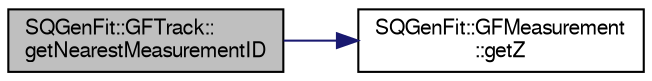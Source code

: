 digraph "SQGenFit::GFTrack::getNearestMeasurementID"
{
  bgcolor="transparent";
  edge [fontname="FreeSans",fontsize="10",labelfontname="FreeSans",labelfontsize="10"];
  node [fontname="FreeSans",fontsize="10",shape=record];
  rankdir="LR";
  Node1 [label="SQGenFit::GFTrack::\lgetNearestMeasurementID",height=0.2,width=0.4,color="black", fillcolor="grey75", style="filled" fontcolor="black"];
  Node1 -> Node2 [color="midnightblue",fontsize="10",style="solid",fontname="FreeSans"];
  Node2 [label="SQGenFit::GFMeasurement\l::getZ",height=0.2,width=0.4,color="black",URL="$d4/d9d/classSQGenFit_1_1GFMeasurement.html#aeb80fc6239682770165f1094a78e6ff7"];
}

